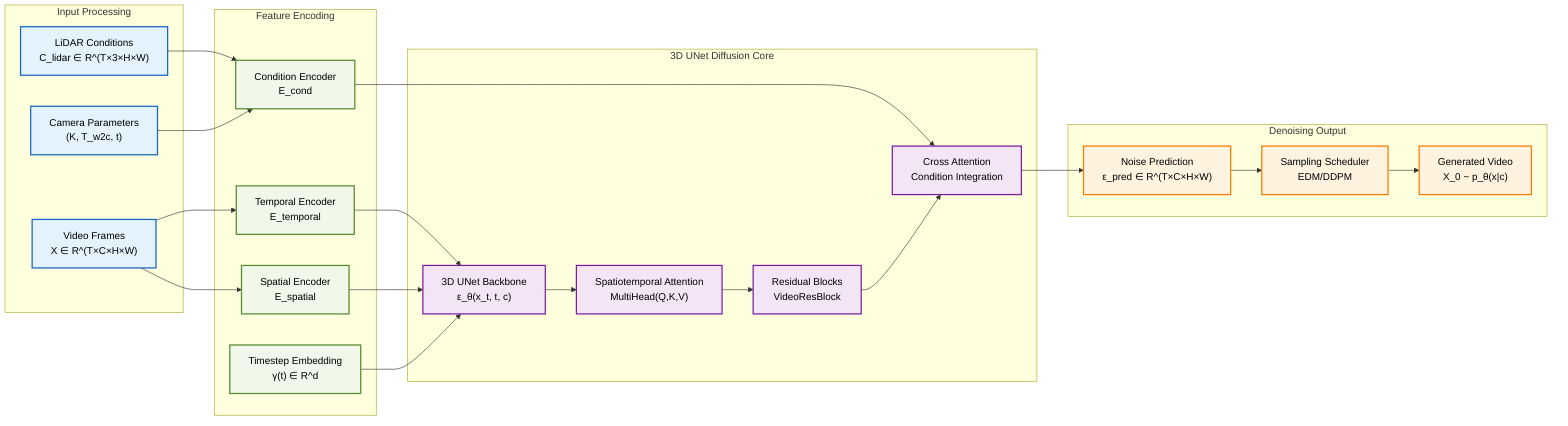 graph LR
    subgraph InputLayer["Input Processing"]
        A["Video Frames<br/>X ∈ R^(T×C×H×W)"] 
        B["LiDAR Conditions<br/>C_lidar ∈ R^(T×3×H×W)"]
        C["Camera Parameters<br/>(K, T_w2c, t)"]
    end
    
    subgraph EncodingLayer["Feature Encoding"]
        D["Temporal Encoder<br/>E_temporal"]
        E["Spatial Encoder<br/>E_spatial"] 
        F["Condition Encoder<br/>E_cond"]
        G["Timestep Embedding<br/>γ(t) ∈ R^d"]
    end
    
    subgraph DiffusionCore["3D UNet Diffusion Core"]
        H["3D UNet Backbone<br/>ε_θ(x_t, t, c)"]
        I["Spatiotemporal Attention<br/>MultiHead(Q,K,V)"]
        J["Cross Attention<br/>Condition Integration"]
        K["Residual Blocks<br/>VideoResBlock"]
    end
    
    subgraph OutputLayer["Denoising Output"]
        L["Noise Prediction<br/>ε_pred ∈ R^(T×C×H×W)"]
        M["Sampling Scheduler<br/>EDM/DDPM"]
        N["Generated Video<br/>X_0 ~ p_θ(x|c)"]
    end
    
    A --> D
    A --> E
    B --> F
    C --> F
    
    D --> H
    E --> H
    F --> J
    G --> H
    
    H --> I
    I --> K
    K --> J
    J --> L
    
    L --> M
    M --> N
    
    classDef inputStyle fill:#E3F2FD,stroke:#1565C0,stroke-width:2px,color:#000000
    classDef encodingStyle fill:#F1F8E9,stroke:#558B2F,stroke-width:2px,color:#000000
    classDef coreStyle fill:#F3E5F5,stroke:#7B1FA2,stroke-width:2px,color:#000000
    classDef outputStyle fill:#FFF3E0,stroke:#F57C00,stroke-width:2px,color:#000000
    
    class A,B,C inputStyle
    class D,E,F,G encodingStyle
    class H,I,J,K coreStyle
    class L,M,N outputStyle
